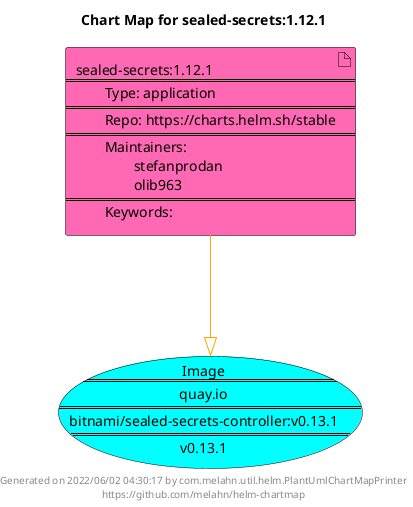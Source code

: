 @startuml
skinparam linetype ortho
skinparam backgroundColor white
skinparam usecaseBorderColor black
skinparam usecaseArrowColor LightSlateGray
skinparam artifactBorderColor black
skinparam artifactArrowColor LightSlateGray

title Chart Map for sealed-secrets:1.12.1

'There is one referenced Helm Chart
artifact "sealed-secrets:1.12.1\n====\n\tType: application\n====\n\tRepo: https://charts.helm.sh/stable\n====\n\tMaintainers: \n\t\tstefanprodan\n\t\tolib963\n====\n\tKeywords: " as sealed_secrets_1_12_1 #HotPink

'There is one referenced Docker Image
usecase "Image\n====\nquay.io\n====\nbitnami/sealed-secrets-controller:v0.13.1\n====\nv0.13.1" as quay_io_bitnami_sealed_secrets_controller_v0_13_1 #Aqua

'Chart Dependencies
sealed_secrets_1_12_1--[#orange]-|>quay_io_bitnami_sealed_secrets_controller_v0_13_1

center footer Generated on 2022/06/02 04:30:17 by com.melahn.util.helm.PlantUmlChartMapPrinter\nhttps://github.com/melahn/helm-chartmap
@enduml
